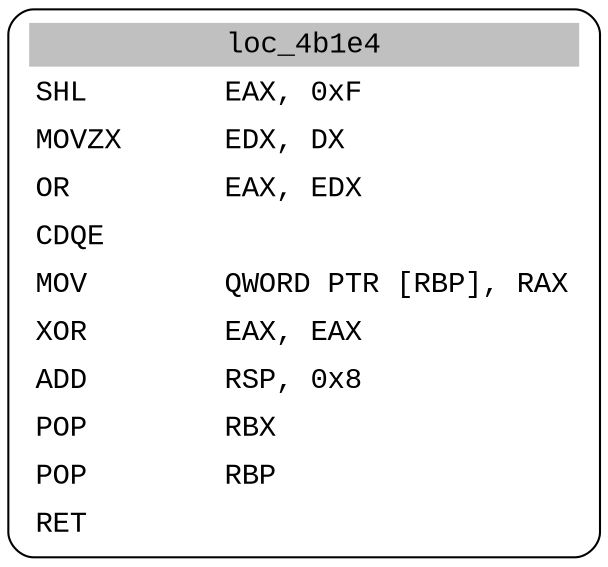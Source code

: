 digraph asm_graph {
1941 [
shape="Mrecord" fontname="Courier New"label =<<table border="0" cellborder="0" cellpadding="3"><tr><td align="center" colspan="2" bgcolor="grey">loc_4b1e4</td></tr><tr><td align="left">SHL        EAX, 0xF</td></tr><tr><td align="left">MOVZX      EDX, DX</td></tr><tr><td align="left">OR         EAX, EDX</td></tr><tr><td align="left">CDQE       </td></tr><tr><td align="left">MOV        QWORD PTR [RBP], RAX</td></tr><tr><td align="left">XOR        EAX, EAX</td></tr><tr><td align="left">ADD        RSP, 0x8</td></tr><tr><td align="left">POP        RBX</td></tr><tr><td align="left">POP        RBP</td></tr><tr><td align="left">RET        </td></tr></table>> ];
}